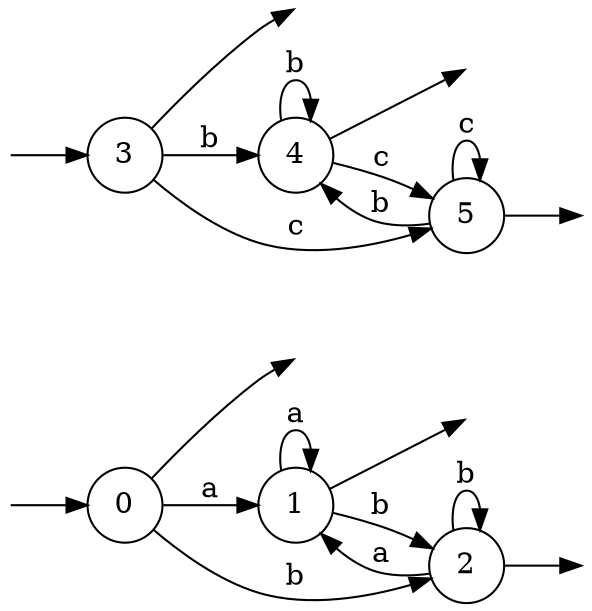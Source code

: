 digraph
{
  vcsn_context = "lal_char(abc)_b"
  rankdir = LR
  {
    node [style = invis, shape = none, label = "", width = 0, height = 0]
    I0
    I3
    F0
    F1
    F2
    F3
    F4
    F5
  }
  {
    node [shape = circle]
    0
    1
    2
    3
    4
    5
  }
  I0 -> 0
  I3 -> 3
  0 -> F0
  0 -> 1 [label = "a"]
  0 -> 2 [label = "b"]
  1 -> F1
  1 -> 1 [label = "a"]
  1 -> 2 [label = "b"]
  2 -> F2
  2 -> 1 [label = "a"]
  2 -> 2 [label = "b"]
  3 -> F3
  3 -> 4 [label = "b"]
  3 -> 5 [label = "c"]
  4 -> F4
  4 -> 4 [label = "b"]
  4 -> 5 [label = "c"]
  5 -> F5
  5 -> 4 [label = "b"]
  5 -> 5 [label = "c"]
}
